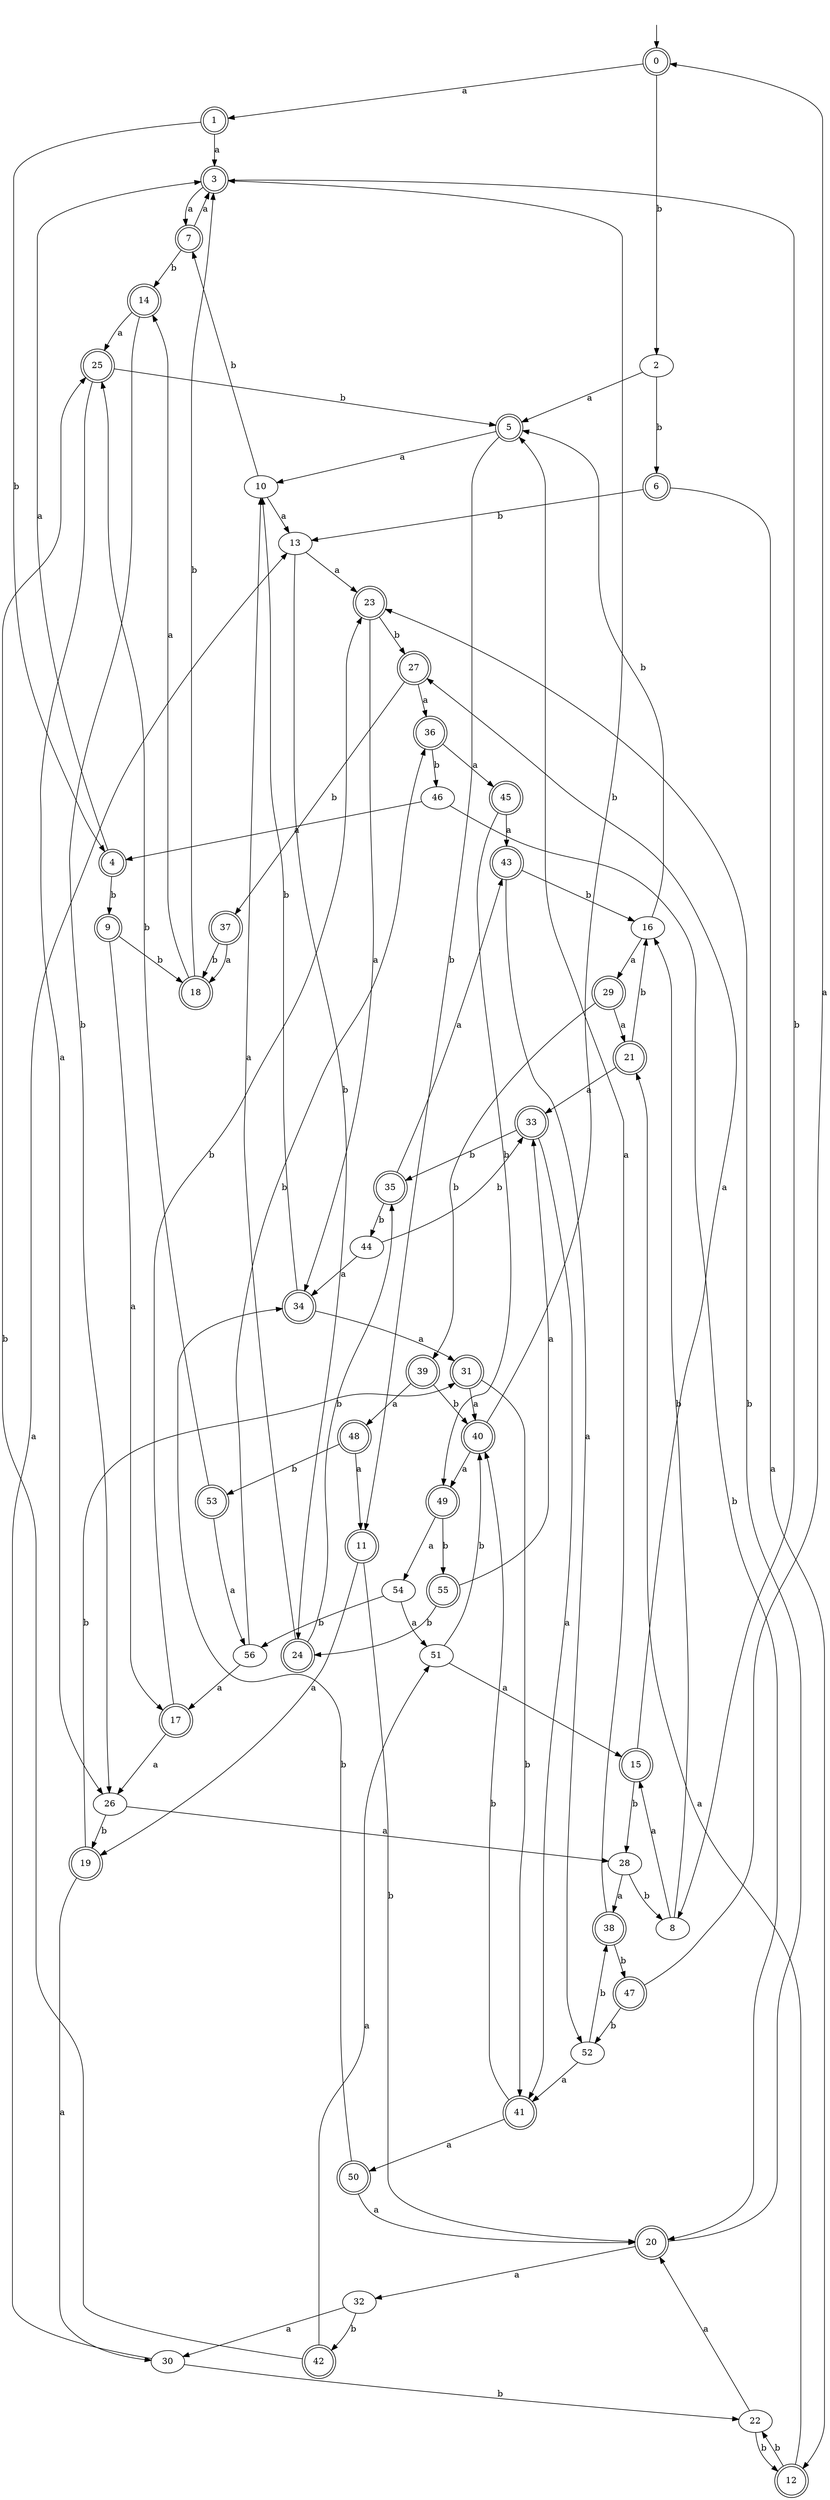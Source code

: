 digraph RandomDFA {
  __start0 [label="", shape=none];
  __start0 -> 0 [label=""];
  0 [shape=circle] [shape=doublecircle]
  0 -> 1 [label="a"]
  0 -> 2 [label="b"]
  1 [shape=doublecircle]
  1 -> 3 [label="a"]
  1 -> 4 [label="b"]
  2
  2 -> 5 [label="a"]
  2 -> 6 [label="b"]
  3 [shape=doublecircle]
  3 -> 7 [label="a"]
  3 -> 8 [label="b"]
  4 [shape=doublecircle]
  4 -> 3 [label="a"]
  4 -> 9 [label="b"]
  5 [shape=doublecircle]
  5 -> 10 [label="a"]
  5 -> 11 [label="b"]
  6 [shape=doublecircle]
  6 -> 12 [label="a"]
  6 -> 13 [label="b"]
  7 [shape=doublecircle]
  7 -> 3 [label="a"]
  7 -> 14 [label="b"]
  8
  8 -> 15 [label="a"]
  8 -> 16 [label="b"]
  9 [shape=doublecircle]
  9 -> 17 [label="a"]
  9 -> 18 [label="b"]
  10
  10 -> 13 [label="a"]
  10 -> 7 [label="b"]
  11 [shape=doublecircle]
  11 -> 19 [label="a"]
  11 -> 20 [label="b"]
  12 [shape=doublecircle]
  12 -> 21 [label="a"]
  12 -> 22 [label="b"]
  13
  13 -> 23 [label="a"]
  13 -> 24 [label="b"]
  14 [shape=doublecircle]
  14 -> 25 [label="a"]
  14 -> 26 [label="b"]
  15 [shape=doublecircle]
  15 -> 27 [label="a"]
  15 -> 28 [label="b"]
  16
  16 -> 29 [label="a"]
  16 -> 5 [label="b"]
  17 [shape=doublecircle]
  17 -> 26 [label="a"]
  17 -> 23 [label="b"]
  18 [shape=doublecircle]
  18 -> 14 [label="a"]
  18 -> 3 [label="b"]
  19 [shape=doublecircle]
  19 -> 30 [label="a"]
  19 -> 31 [label="b"]
  20 [shape=doublecircle]
  20 -> 32 [label="a"]
  20 -> 23 [label="b"]
  21 [shape=doublecircle]
  21 -> 33 [label="a"]
  21 -> 16 [label="b"]
  22
  22 -> 20 [label="a"]
  22 -> 12 [label="b"]
  23 [shape=doublecircle]
  23 -> 34 [label="a"]
  23 -> 27 [label="b"]
  24 [shape=doublecircle]
  24 -> 10 [label="a"]
  24 -> 35 [label="b"]
  25 [shape=doublecircle]
  25 -> 26 [label="a"]
  25 -> 5 [label="b"]
  26
  26 -> 28 [label="a"]
  26 -> 19 [label="b"]
  27 [shape=doublecircle]
  27 -> 36 [label="a"]
  27 -> 37 [label="b"]
  28
  28 -> 38 [label="a"]
  28 -> 8 [label="b"]
  29 [shape=doublecircle]
  29 -> 21 [label="a"]
  29 -> 39 [label="b"]
  30
  30 -> 13 [label="a"]
  30 -> 22 [label="b"]
  31 [shape=doublecircle]
  31 -> 40 [label="a"]
  31 -> 41 [label="b"]
  32
  32 -> 30 [label="a"]
  32 -> 42 [label="b"]
  33 [shape=doublecircle]
  33 -> 41 [label="a"]
  33 -> 35 [label="b"]
  34 [shape=doublecircle]
  34 -> 31 [label="a"]
  34 -> 10 [label="b"]
  35 [shape=doublecircle]
  35 -> 43 [label="a"]
  35 -> 44 [label="b"]
  36 [shape=doublecircle]
  36 -> 45 [label="a"]
  36 -> 46 [label="b"]
  37 [shape=doublecircle]
  37 -> 18 [label="a"]
  37 -> 18 [label="b"]
  38 [shape=doublecircle]
  38 -> 5 [label="a"]
  38 -> 47 [label="b"]
  39 [shape=doublecircle]
  39 -> 48 [label="a"]
  39 -> 40 [label="b"]
  40 [shape=doublecircle]
  40 -> 49 [label="a"]
  40 -> 3 [label="b"]
  41 [shape=doublecircle]
  41 -> 50 [label="a"]
  41 -> 40 [label="b"]
  42 [shape=doublecircle]
  42 -> 51 [label="a"]
  42 -> 25 [label="b"]
  43 [shape=doublecircle]
  43 -> 52 [label="a"]
  43 -> 16 [label="b"]
  44
  44 -> 34 [label="a"]
  44 -> 33 [label="b"]
  45 [shape=doublecircle]
  45 -> 43 [label="a"]
  45 -> 49 [label="b"]
  46
  46 -> 4 [label="a"]
  46 -> 20 [label="b"]
  47 [shape=doublecircle]
  47 -> 0 [label="a"]
  47 -> 52 [label="b"]
  48 [shape=doublecircle]
  48 -> 11 [label="a"]
  48 -> 53 [label="b"]
  49 [shape=doublecircle]
  49 -> 54 [label="a"]
  49 -> 55 [label="b"]
  50 [shape=doublecircle]
  50 -> 20 [label="a"]
  50 -> 34 [label="b"]
  51
  51 -> 15 [label="a"]
  51 -> 40 [label="b"]
  52
  52 -> 41 [label="a"]
  52 -> 38 [label="b"]
  53 [shape=doublecircle]
  53 -> 56 [label="a"]
  53 -> 25 [label="b"]
  54
  54 -> 51 [label="a"]
  54 -> 56 [label="b"]
  55 [shape=doublecircle]
  55 -> 33 [label="a"]
  55 -> 24 [label="b"]
  56
  56 -> 17 [label="a"]
  56 -> 36 [label="b"]
}
